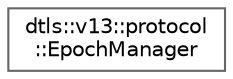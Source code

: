 digraph "Graphical Class Hierarchy"
{
 // LATEX_PDF_SIZE
  bgcolor="transparent";
  edge [fontname=Helvetica,fontsize=10,labelfontname=Helvetica,labelfontsize=10];
  node [fontname=Helvetica,fontsize=10,shape=box,height=0.2,width=0.4];
  rankdir="LR";
  Node0 [id="Node000000",label="dtls::v13::protocol\l::EpochManager",height=0.2,width=0.4,color="grey40", fillcolor="white", style="filled",URL="$classdtls_1_1v13_1_1protocol_1_1EpochManager.html",tooltip="Epoch Manager for handling DTLS epochs."];
}
